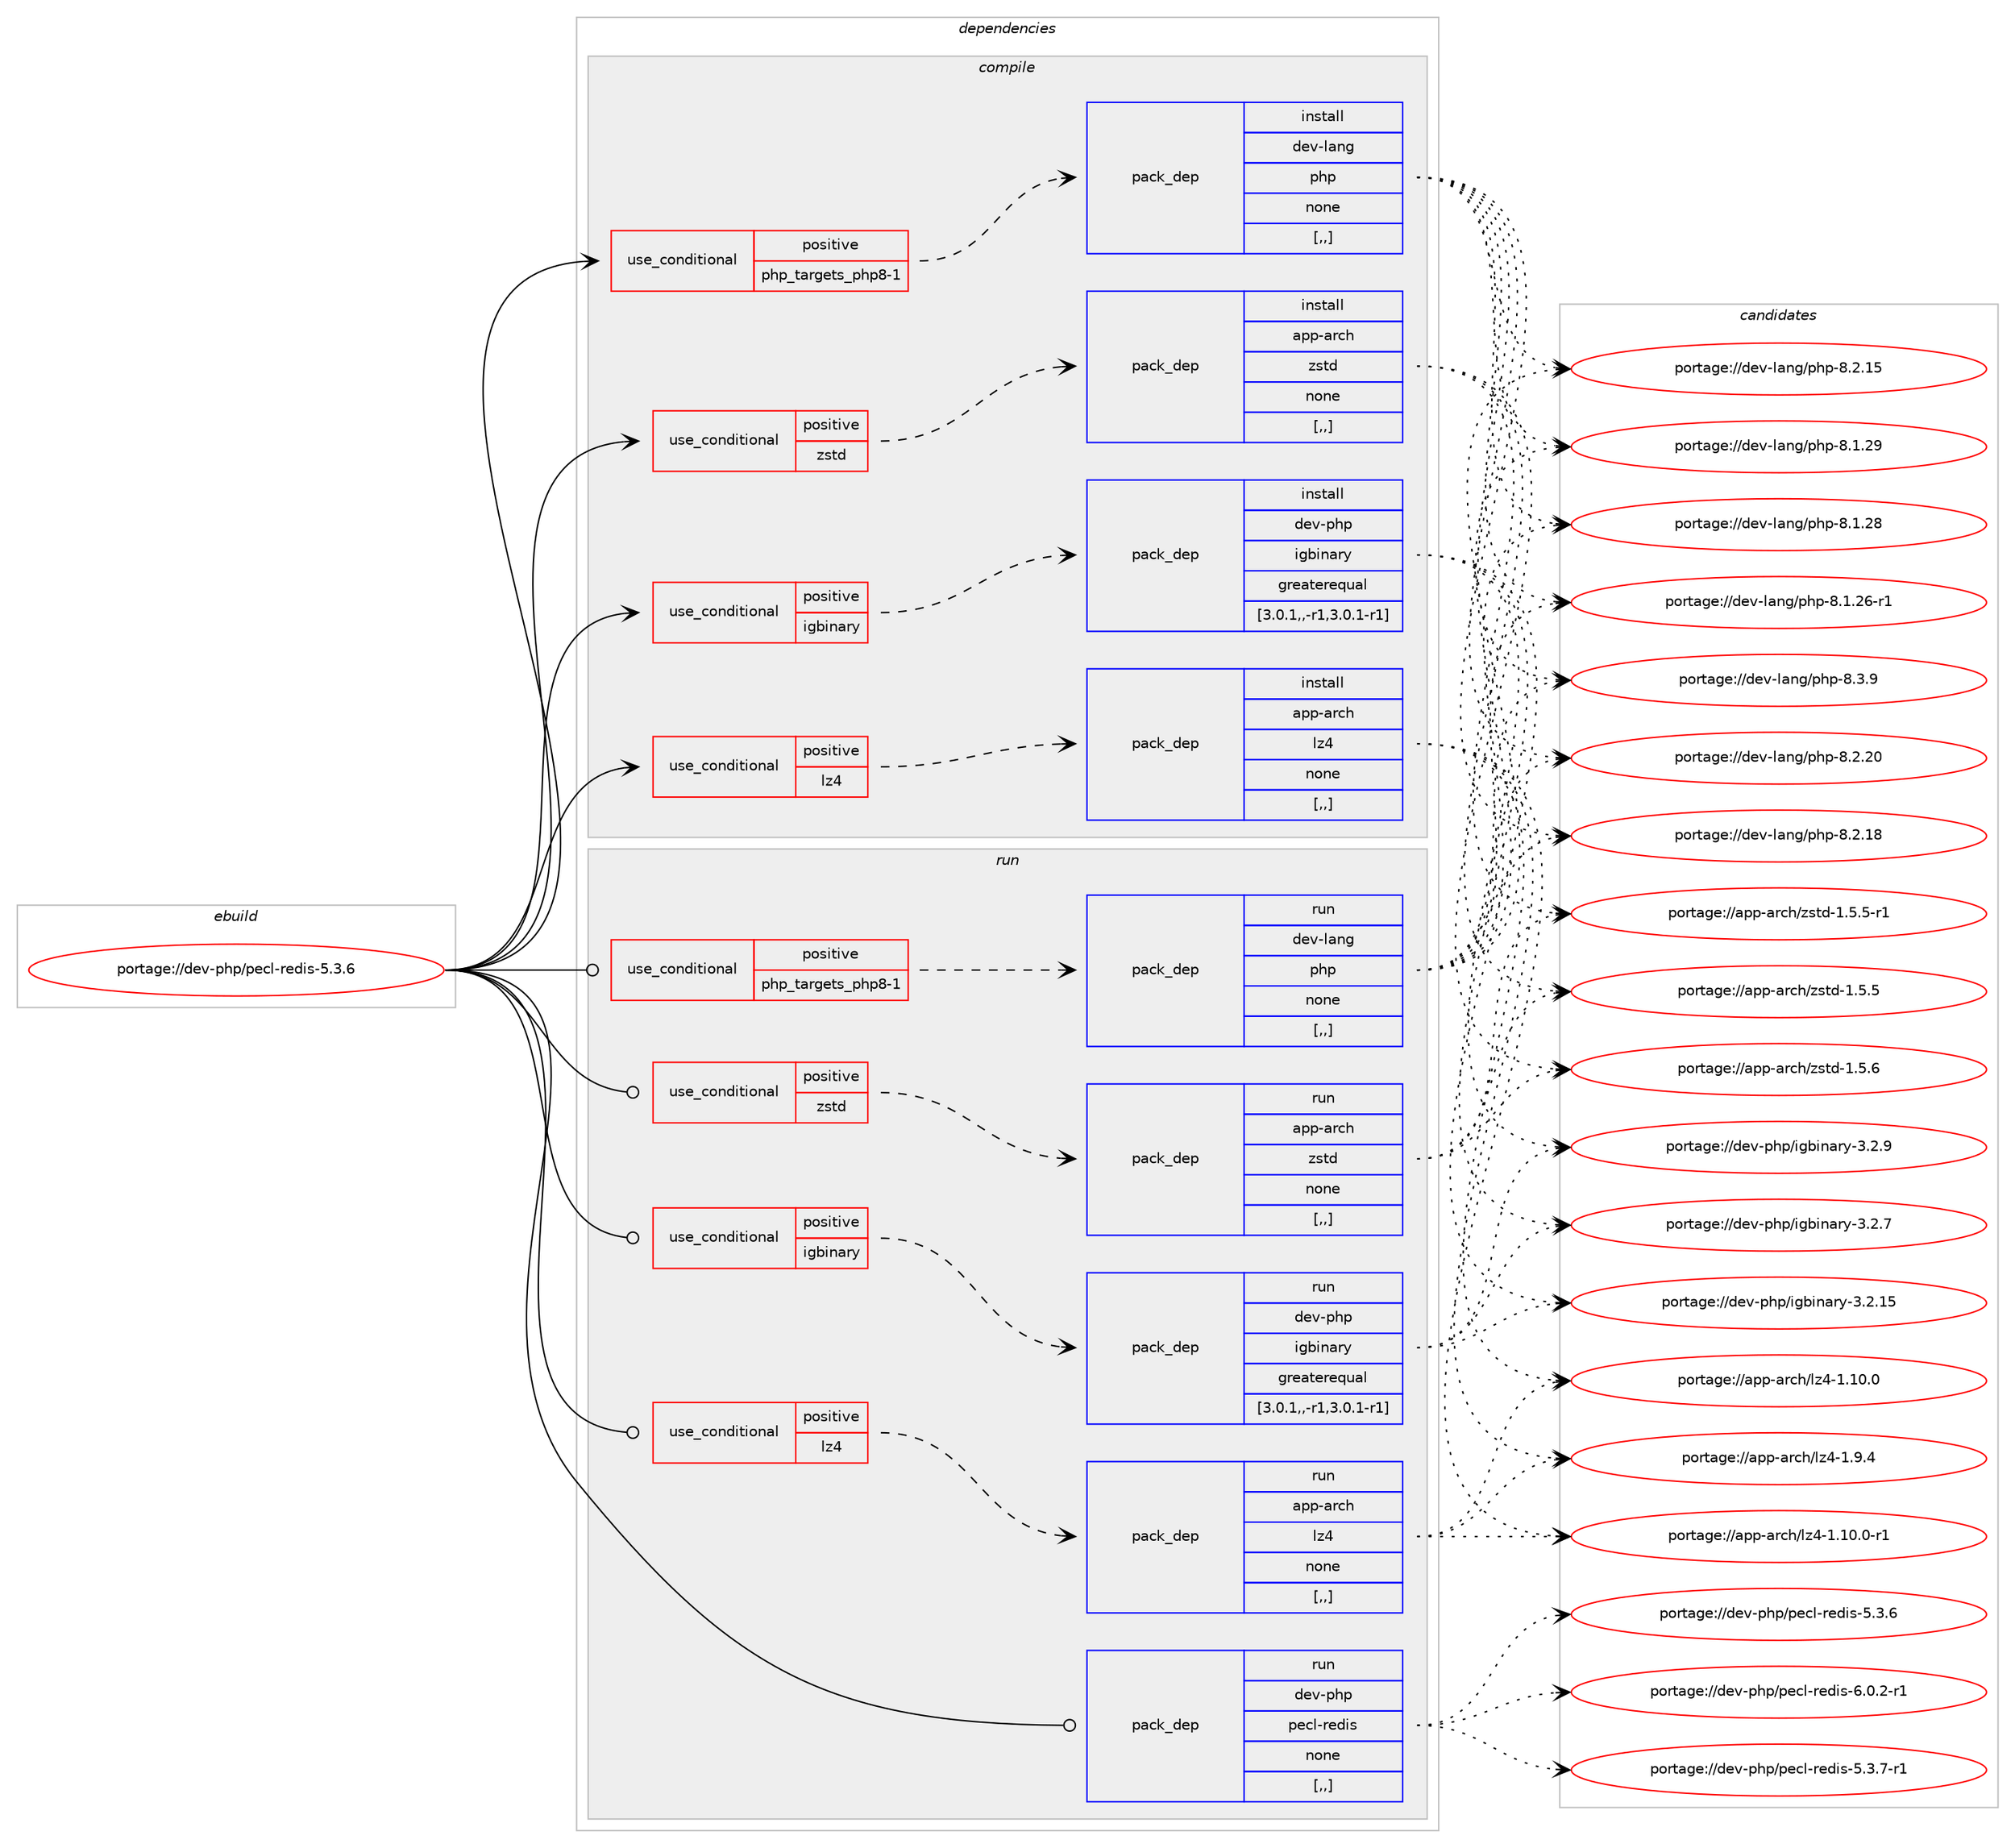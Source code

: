 digraph prolog {

# *************
# Graph options
# *************

newrank=true;
concentrate=true;
compound=true;
graph [rankdir=LR,fontname=Helvetica,fontsize=10,ranksep=1.5];#, ranksep=2.5, nodesep=0.2];
edge  [arrowhead=vee];
node  [fontname=Helvetica,fontsize=10];

# **********
# The ebuild
# **********

subgraph cluster_leftcol {
color=gray;
label=<<i>ebuild</i>>;
id [label="portage://dev-php/pecl-redis-5.3.6", color=red, width=4, href="../dev-php/pecl-redis-5.3.6.svg"];
}

# ****************
# The dependencies
# ****************

subgraph cluster_midcol {
color=gray;
label=<<i>dependencies</i>>;
subgraph cluster_compile {
fillcolor="#eeeeee";
style=filled;
label=<<i>compile</i>>;
subgraph cond30338 {
dependency140572 [label=<<TABLE BORDER="0" CELLBORDER="1" CELLSPACING="0" CELLPADDING="4"><TR><TD ROWSPAN="3" CELLPADDING="10">use_conditional</TD></TR><TR><TD>positive</TD></TR><TR><TD>igbinary</TD></TR></TABLE>>, shape=none, color=red];
subgraph pack108993 {
dependency140573 [label=<<TABLE BORDER="0" CELLBORDER="1" CELLSPACING="0" CELLPADDING="4" WIDTH="220"><TR><TD ROWSPAN="6" CELLPADDING="30">pack_dep</TD></TR><TR><TD WIDTH="110">install</TD></TR><TR><TD>dev-php</TD></TR><TR><TD>igbinary</TD></TR><TR><TD>greaterequal</TD></TR><TR><TD>[3.0.1,,-r1,3.0.1-r1]</TD></TR></TABLE>>, shape=none, color=blue];
}
dependency140572:e -> dependency140573:w [weight=20,style="dashed",arrowhead="vee"];
}
id:e -> dependency140572:w [weight=20,style="solid",arrowhead="vee"];
subgraph cond30339 {
dependency140574 [label=<<TABLE BORDER="0" CELLBORDER="1" CELLSPACING="0" CELLPADDING="4"><TR><TD ROWSPAN="3" CELLPADDING="10">use_conditional</TD></TR><TR><TD>positive</TD></TR><TR><TD>lz4</TD></TR></TABLE>>, shape=none, color=red];
subgraph pack108994 {
dependency140575 [label=<<TABLE BORDER="0" CELLBORDER="1" CELLSPACING="0" CELLPADDING="4" WIDTH="220"><TR><TD ROWSPAN="6" CELLPADDING="30">pack_dep</TD></TR><TR><TD WIDTH="110">install</TD></TR><TR><TD>app-arch</TD></TR><TR><TD>lz4</TD></TR><TR><TD>none</TD></TR><TR><TD>[,,]</TD></TR></TABLE>>, shape=none, color=blue];
}
dependency140574:e -> dependency140575:w [weight=20,style="dashed",arrowhead="vee"];
}
id:e -> dependency140574:w [weight=20,style="solid",arrowhead="vee"];
subgraph cond30340 {
dependency140576 [label=<<TABLE BORDER="0" CELLBORDER="1" CELLSPACING="0" CELLPADDING="4"><TR><TD ROWSPAN="3" CELLPADDING="10">use_conditional</TD></TR><TR><TD>positive</TD></TR><TR><TD>php_targets_php8-1</TD></TR></TABLE>>, shape=none, color=red];
subgraph pack108995 {
dependency140577 [label=<<TABLE BORDER="0" CELLBORDER="1" CELLSPACING="0" CELLPADDING="4" WIDTH="220"><TR><TD ROWSPAN="6" CELLPADDING="30">pack_dep</TD></TR><TR><TD WIDTH="110">install</TD></TR><TR><TD>dev-lang</TD></TR><TR><TD>php</TD></TR><TR><TD>none</TD></TR><TR><TD>[,,]</TD></TR></TABLE>>, shape=none, color=blue];
}
dependency140576:e -> dependency140577:w [weight=20,style="dashed",arrowhead="vee"];
}
id:e -> dependency140576:w [weight=20,style="solid",arrowhead="vee"];
subgraph cond30341 {
dependency140578 [label=<<TABLE BORDER="0" CELLBORDER="1" CELLSPACING="0" CELLPADDING="4"><TR><TD ROWSPAN="3" CELLPADDING="10">use_conditional</TD></TR><TR><TD>positive</TD></TR><TR><TD>zstd</TD></TR></TABLE>>, shape=none, color=red];
subgraph pack108996 {
dependency140579 [label=<<TABLE BORDER="0" CELLBORDER="1" CELLSPACING="0" CELLPADDING="4" WIDTH="220"><TR><TD ROWSPAN="6" CELLPADDING="30">pack_dep</TD></TR><TR><TD WIDTH="110">install</TD></TR><TR><TD>app-arch</TD></TR><TR><TD>zstd</TD></TR><TR><TD>none</TD></TR><TR><TD>[,,]</TD></TR></TABLE>>, shape=none, color=blue];
}
dependency140578:e -> dependency140579:w [weight=20,style="dashed",arrowhead="vee"];
}
id:e -> dependency140578:w [weight=20,style="solid",arrowhead="vee"];
}
subgraph cluster_compileandrun {
fillcolor="#eeeeee";
style=filled;
label=<<i>compile and run</i>>;
}
subgraph cluster_run {
fillcolor="#eeeeee";
style=filled;
label=<<i>run</i>>;
subgraph cond30342 {
dependency140580 [label=<<TABLE BORDER="0" CELLBORDER="1" CELLSPACING="0" CELLPADDING="4"><TR><TD ROWSPAN="3" CELLPADDING="10">use_conditional</TD></TR><TR><TD>positive</TD></TR><TR><TD>igbinary</TD></TR></TABLE>>, shape=none, color=red];
subgraph pack108997 {
dependency140581 [label=<<TABLE BORDER="0" CELLBORDER="1" CELLSPACING="0" CELLPADDING="4" WIDTH="220"><TR><TD ROWSPAN="6" CELLPADDING="30">pack_dep</TD></TR><TR><TD WIDTH="110">run</TD></TR><TR><TD>dev-php</TD></TR><TR><TD>igbinary</TD></TR><TR><TD>greaterequal</TD></TR><TR><TD>[3.0.1,,-r1,3.0.1-r1]</TD></TR></TABLE>>, shape=none, color=blue];
}
dependency140580:e -> dependency140581:w [weight=20,style="dashed",arrowhead="vee"];
}
id:e -> dependency140580:w [weight=20,style="solid",arrowhead="odot"];
subgraph cond30343 {
dependency140582 [label=<<TABLE BORDER="0" CELLBORDER="1" CELLSPACING="0" CELLPADDING="4"><TR><TD ROWSPAN="3" CELLPADDING="10">use_conditional</TD></TR><TR><TD>positive</TD></TR><TR><TD>lz4</TD></TR></TABLE>>, shape=none, color=red];
subgraph pack108998 {
dependency140583 [label=<<TABLE BORDER="0" CELLBORDER="1" CELLSPACING="0" CELLPADDING="4" WIDTH="220"><TR><TD ROWSPAN="6" CELLPADDING="30">pack_dep</TD></TR><TR><TD WIDTH="110">run</TD></TR><TR><TD>app-arch</TD></TR><TR><TD>lz4</TD></TR><TR><TD>none</TD></TR><TR><TD>[,,]</TD></TR></TABLE>>, shape=none, color=blue];
}
dependency140582:e -> dependency140583:w [weight=20,style="dashed",arrowhead="vee"];
}
id:e -> dependency140582:w [weight=20,style="solid",arrowhead="odot"];
subgraph cond30344 {
dependency140584 [label=<<TABLE BORDER="0" CELLBORDER="1" CELLSPACING="0" CELLPADDING="4"><TR><TD ROWSPAN="3" CELLPADDING="10">use_conditional</TD></TR><TR><TD>positive</TD></TR><TR><TD>php_targets_php8-1</TD></TR></TABLE>>, shape=none, color=red];
subgraph pack108999 {
dependency140585 [label=<<TABLE BORDER="0" CELLBORDER="1" CELLSPACING="0" CELLPADDING="4" WIDTH="220"><TR><TD ROWSPAN="6" CELLPADDING="30">pack_dep</TD></TR><TR><TD WIDTH="110">run</TD></TR><TR><TD>dev-lang</TD></TR><TR><TD>php</TD></TR><TR><TD>none</TD></TR><TR><TD>[,,]</TD></TR></TABLE>>, shape=none, color=blue];
}
dependency140584:e -> dependency140585:w [weight=20,style="dashed",arrowhead="vee"];
}
id:e -> dependency140584:w [weight=20,style="solid",arrowhead="odot"];
subgraph cond30345 {
dependency140586 [label=<<TABLE BORDER="0" CELLBORDER="1" CELLSPACING="0" CELLPADDING="4"><TR><TD ROWSPAN="3" CELLPADDING="10">use_conditional</TD></TR><TR><TD>positive</TD></TR><TR><TD>zstd</TD></TR></TABLE>>, shape=none, color=red];
subgraph pack109000 {
dependency140587 [label=<<TABLE BORDER="0" CELLBORDER="1" CELLSPACING="0" CELLPADDING="4" WIDTH="220"><TR><TD ROWSPAN="6" CELLPADDING="30">pack_dep</TD></TR><TR><TD WIDTH="110">run</TD></TR><TR><TD>app-arch</TD></TR><TR><TD>zstd</TD></TR><TR><TD>none</TD></TR><TR><TD>[,,]</TD></TR></TABLE>>, shape=none, color=blue];
}
dependency140586:e -> dependency140587:w [weight=20,style="dashed",arrowhead="vee"];
}
id:e -> dependency140586:w [weight=20,style="solid",arrowhead="odot"];
subgraph pack109001 {
dependency140588 [label=<<TABLE BORDER="0" CELLBORDER="1" CELLSPACING="0" CELLPADDING="4" WIDTH="220"><TR><TD ROWSPAN="6" CELLPADDING="30">pack_dep</TD></TR><TR><TD WIDTH="110">run</TD></TR><TR><TD>dev-php</TD></TR><TR><TD>pecl-redis</TD></TR><TR><TD>none</TD></TR><TR><TD>[,,]</TD></TR></TABLE>>, shape=none, color=blue];
}
id:e -> dependency140588:w [weight=20,style="solid",arrowhead="odot"];
}
}

# **************
# The candidates
# **************

subgraph cluster_choices {
rank=same;
color=gray;
label=<<i>candidates</i>>;

subgraph choice108993 {
color=black;
nodesep=1;
choice1001011184511210411247105103981051109711412145514650464953 [label="portage://dev-php/igbinary-3.2.15", color=red, width=4,href="../dev-php/igbinary-3.2.15.svg"];
choice10010111845112104112471051039810511097114121455146504657 [label="portage://dev-php/igbinary-3.2.9", color=red, width=4,href="../dev-php/igbinary-3.2.9.svg"];
choice10010111845112104112471051039810511097114121455146504655 [label="portage://dev-php/igbinary-3.2.7", color=red, width=4,href="../dev-php/igbinary-3.2.7.svg"];
dependency140573:e -> choice1001011184511210411247105103981051109711412145514650464953:w [style=dotted,weight="100"];
dependency140573:e -> choice10010111845112104112471051039810511097114121455146504657:w [style=dotted,weight="100"];
dependency140573:e -> choice10010111845112104112471051039810511097114121455146504655:w [style=dotted,weight="100"];
}
subgraph choice108994 {
color=black;
nodesep=1;
choice971121124597114991044710812252454946494846484511449 [label="portage://app-arch/lz4-1.10.0-r1", color=red, width=4,href="../app-arch/lz4-1.10.0-r1.svg"];
choice97112112459711499104471081225245494649484648 [label="portage://app-arch/lz4-1.10.0", color=red, width=4,href="../app-arch/lz4-1.10.0.svg"];
choice971121124597114991044710812252454946574652 [label="portage://app-arch/lz4-1.9.4", color=red, width=4,href="../app-arch/lz4-1.9.4.svg"];
dependency140575:e -> choice971121124597114991044710812252454946494846484511449:w [style=dotted,weight="100"];
dependency140575:e -> choice97112112459711499104471081225245494649484648:w [style=dotted,weight="100"];
dependency140575:e -> choice971121124597114991044710812252454946574652:w [style=dotted,weight="100"];
}
subgraph choice108995 {
color=black;
nodesep=1;
choice100101118451089711010347112104112455646514657 [label="portage://dev-lang/php-8.3.9", color=red, width=4,href="../dev-lang/php-8.3.9.svg"];
choice10010111845108971101034711210411245564650465048 [label="portage://dev-lang/php-8.2.20", color=red, width=4,href="../dev-lang/php-8.2.20.svg"];
choice10010111845108971101034711210411245564650464956 [label="portage://dev-lang/php-8.2.18", color=red, width=4,href="../dev-lang/php-8.2.18.svg"];
choice10010111845108971101034711210411245564650464953 [label="portage://dev-lang/php-8.2.15", color=red, width=4,href="../dev-lang/php-8.2.15.svg"];
choice10010111845108971101034711210411245564649465057 [label="portage://dev-lang/php-8.1.29", color=red, width=4,href="../dev-lang/php-8.1.29.svg"];
choice10010111845108971101034711210411245564649465056 [label="portage://dev-lang/php-8.1.28", color=red, width=4,href="../dev-lang/php-8.1.28.svg"];
choice100101118451089711010347112104112455646494650544511449 [label="portage://dev-lang/php-8.1.26-r1", color=red, width=4,href="../dev-lang/php-8.1.26-r1.svg"];
dependency140577:e -> choice100101118451089711010347112104112455646514657:w [style=dotted,weight="100"];
dependency140577:e -> choice10010111845108971101034711210411245564650465048:w [style=dotted,weight="100"];
dependency140577:e -> choice10010111845108971101034711210411245564650464956:w [style=dotted,weight="100"];
dependency140577:e -> choice10010111845108971101034711210411245564650464953:w [style=dotted,weight="100"];
dependency140577:e -> choice10010111845108971101034711210411245564649465057:w [style=dotted,weight="100"];
dependency140577:e -> choice10010111845108971101034711210411245564649465056:w [style=dotted,weight="100"];
dependency140577:e -> choice100101118451089711010347112104112455646494650544511449:w [style=dotted,weight="100"];
}
subgraph choice108996 {
color=black;
nodesep=1;
choice9711211245971149910447122115116100454946534654 [label="portage://app-arch/zstd-1.5.6", color=red, width=4,href="../app-arch/zstd-1.5.6.svg"];
choice97112112459711499104471221151161004549465346534511449 [label="portage://app-arch/zstd-1.5.5-r1", color=red, width=4,href="../app-arch/zstd-1.5.5-r1.svg"];
choice9711211245971149910447122115116100454946534653 [label="portage://app-arch/zstd-1.5.5", color=red, width=4,href="../app-arch/zstd-1.5.5.svg"];
dependency140579:e -> choice9711211245971149910447122115116100454946534654:w [style=dotted,weight="100"];
dependency140579:e -> choice97112112459711499104471221151161004549465346534511449:w [style=dotted,weight="100"];
dependency140579:e -> choice9711211245971149910447122115116100454946534653:w [style=dotted,weight="100"];
}
subgraph choice108997 {
color=black;
nodesep=1;
choice1001011184511210411247105103981051109711412145514650464953 [label="portage://dev-php/igbinary-3.2.15", color=red, width=4,href="../dev-php/igbinary-3.2.15.svg"];
choice10010111845112104112471051039810511097114121455146504657 [label="portage://dev-php/igbinary-3.2.9", color=red, width=4,href="../dev-php/igbinary-3.2.9.svg"];
choice10010111845112104112471051039810511097114121455146504655 [label="portage://dev-php/igbinary-3.2.7", color=red, width=4,href="../dev-php/igbinary-3.2.7.svg"];
dependency140581:e -> choice1001011184511210411247105103981051109711412145514650464953:w [style=dotted,weight="100"];
dependency140581:e -> choice10010111845112104112471051039810511097114121455146504657:w [style=dotted,weight="100"];
dependency140581:e -> choice10010111845112104112471051039810511097114121455146504655:w [style=dotted,weight="100"];
}
subgraph choice108998 {
color=black;
nodesep=1;
choice971121124597114991044710812252454946494846484511449 [label="portage://app-arch/lz4-1.10.0-r1", color=red, width=4,href="../app-arch/lz4-1.10.0-r1.svg"];
choice97112112459711499104471081225245494649484648 [label="portage://app-arch/lz4-1.10.0", color=red, width=4,href="../app-arch/lz4-1.10.0.svg"];
choice971121124597114991044710812252454946574652 [label="portage://app-arch/lz4-1.9.4", color=red, width=4,href="../app-arch/lz4-1.9.4.svg"];
dependency140583:e -> choice971121124597114991044710812252454946494846484511449:w [style=dotted,weight="100"];
dependency140583:e -> choice97112112459711499104471081225245494649484648:w [style=dotted,weight="100"];
dependency140583:e -> choice971121124597114991044710812252454946574652:w [style=dotted,weight="100"];
}
subgraph choice108999 {
color=black;
nodesep=1;
choice100101118451089711010347112104112455646514657 [label="portage://dev-lang/php-8.3.9", color=red, width=4,href="../dev-lang/php-8.3.9.svg"];
choice10010111845108971101034711210411245564650465048 [label="portage://dev-lang/php-8.2.20", color=red, width=4,href="../dev-lang/php-8.2.20.svg"];
choice10010111845108971101034711210411245564650464956 [label="portage://dev-lang/php-8.2.18", color=red, width=4,href="../dev-lang/php-8.2.18.svg"];
choice10010111845108971101034711210411245564650464953 [label="portage://dev-lang/php-8.2.15", color=red, width=4,href="../dev-lang/php-8.2.15.svg"];
choice10010111845108971101034711210411245564649465057 [label="portage://dev-lang/php-8.1.29", color=red, width=4,href="../dev-lang/php-8.1.29.svg"];
choice10010111845108971101034711210411245564649465056 [label="portage://dev-lang/php-8.1.28", color=red, width=4,href="../dev-lang/php-8.1.28.svg"];
choice100101118451089711010347112104112455646494650544511449 [label="portage://dev-lang/php-8.1.26-r1", color=red, width=4,href="../dev-lang/php-8.1.26-r1.svg"];
dependency140585:e -> choice100101118451089711010347112104112455646514657:w [style=dotted,weight="100"];
dependency140585:e -> choice10010111845108971101034711210411245564650465048:w [style=dotted,weight="100"];
dependency140585:e -> choice10010111845108971101034711210411245564650464956:w [style=dotted,weight="100"];
dependency140585:e -> choice10010111845108971101034711210411245564650464953:w [style=dotted,weight="100"];
dependency140585:e -> choice10010111845108971101034711210411245564649465057:w [style=dotted,weight="100"];
dependency140585:e -> choice10010111845108971101034711210411245564649465056:w [style=dotted,weight="100"];
dependency140585:e -> choice100101118451089711010347112104112455646494650544511449:w [style=dotted,weight="100"];
}
subgraph choice109000 {
color=black;
nodesep=1;
choice9711211245971149910447122115116100454946534654 [label="portage://app-arch/zstd-1.5.6", color=red, width=4,href="../app-arch/zstd-1.5.6.svg"];
choice97112112459711499104471221151161004549465346534511449 [label="portage://app-arch/zstd-1.5.5-r1", color=red, width=4,href="../app-arch/zstd-1.5.5-r1.svg"];
choice9711211245971149910447122115116100454946534653 [label="portage://app-arch/zstd-1.5.5", color=red, width=4,href="../app-arch/zstd-1.5.5.svg"];
dependency140587:e -> choice9711211245971149910447122115116100454946534654:w [style=dotted,weight="100"];
dependency140587:e -> choice97112112459711499104471221151161004549465346534511449:w [style=dotted,weight="100"];
dependency140587:e -> choice9711211245971149910447122115116100454946534653:w [style=dotted,weight="100"];
}
subgraph choice109001 {
color=black;
nodesep=1;
choice100101118451121041124711210199108451141011001051154554464846504511449 [label="portage://dev-php/pecl-redis-6.0.2-r1", color=red, width=4,href="../dev-php/pecl-redis-6.0.2-r1.svg"];
choice100101118451121041124711210199108451141011001051154553465146554511449 [label="portage://dev-php/pecl-redis-5.3.7-r1", color=red, width=4,href="../dev-php/pecl-redis-5.3.7-r1.svg"];
choice10010111845112104112471121019910845114101100105115455346514654 [label="portage://dev-php/pecl-redis-5.3.6", color=red, width=4,href="../dev-php/pecl-redis-5.3.6.svg"];
dependency140588:e -> choice100101118451121041124711210199108451141011001051154554464846504511449:w [style=dotted,weight="100"];
dependency140588:e -> choice100101118451121041124711210199108451141011001051154553465146554511449:w [style=dotted,weight="100"];
dependency140588:e -> choice10010111845112104112471121019910845114101100105115455346514654:w [style=dotted,weight="100"];
}
}

}
